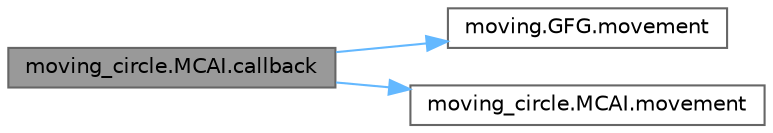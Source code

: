 digraph "moving_circle.MCAI.callback"
{
 // LATEX_PDF_SIZE
  bgcolor="transparent";
  edge [fontname=Helvetica,fontsize=10,labelfontname=Helvetica,labelfontsize=10];
  node [fontname=Helvetica,fontsize=10,shape=box,height=0.2,width=0.4];
  rankdir="LR";
  Node1 [id="Node000001",label="moving_circle.MCAI.callback",height=0.2,width=0.4,color="gray40", fillcolor="grey60", style="filled", fontcolor="black",tooltip=" "];
  Node1 -> Node2 [id="edge1_Node000001_Node000002",color="steelblue1",style="solid",tooltip=" "];
  Node2 [id="Node000002",label="moving.GFG.movement",height=0.2,width=0.4,color="grey40", fillcolor="white", style="filled",URL="$classmoving_1_1_g_f_g.html#a2c358c3faee72007422e079b969bfd12",tooltip=" "];
  Node1 -> Node3 [id="edge2_Node000001_Node000003",color="steelblue1",style="solid",tooltip=" "];
  Node3 [id="Node000003",label="moving_circle.MCAI.movement",height=0.2,width=0.4,color="grey40", fillcolor="white", style="filled",URL="$classmoving__circle_1_1_m_c_a_i.html#a35d540bd4135d5258bc6fe29b3429c53",tooltip=" "];
}
